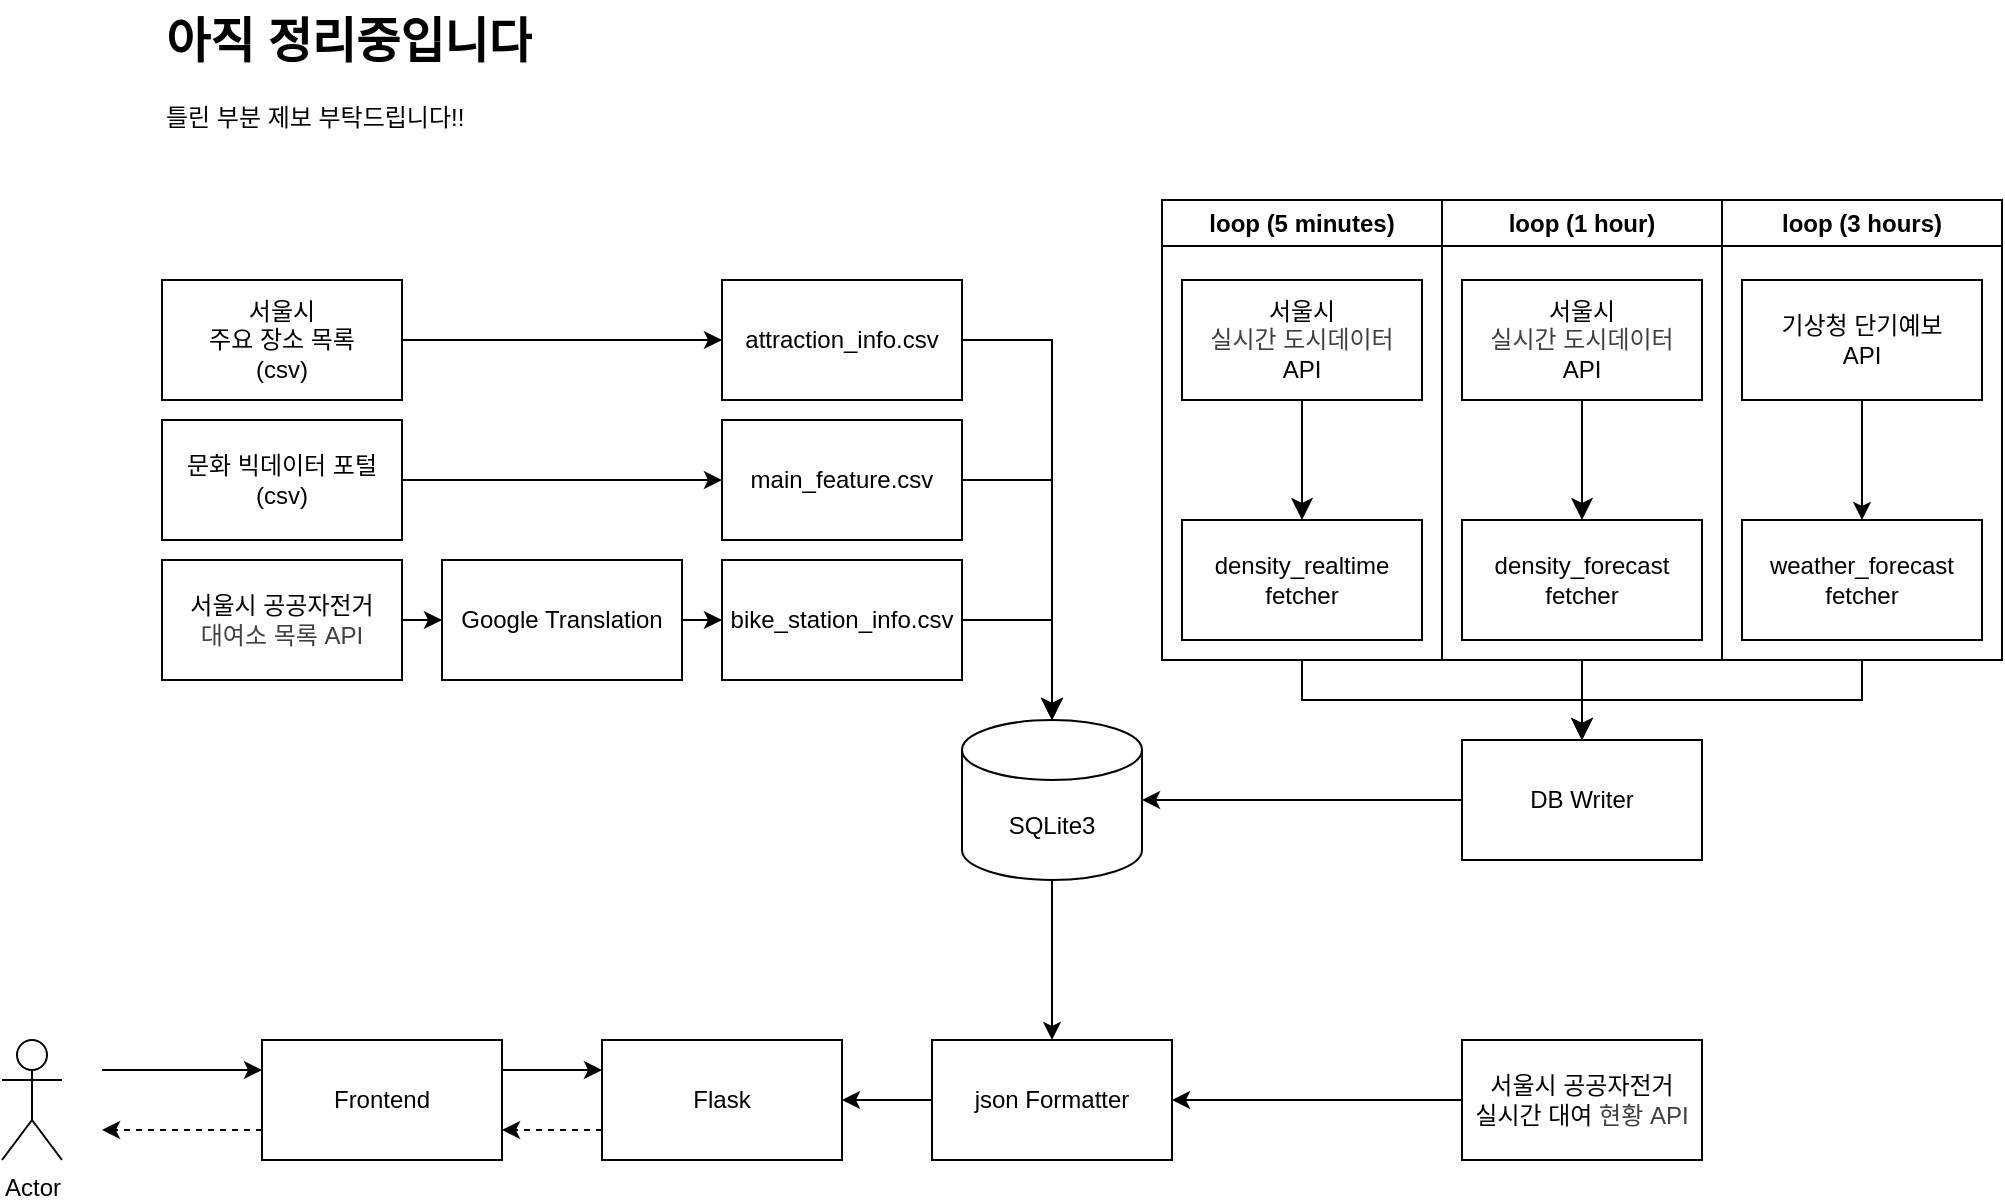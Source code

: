 <mxfile>
    <diagram id="GMFrYa-RoxPD5UZVdOHb" name="전체">
        <mxGraphModel dx="2088" dy="1745" grid="1" gridSize="10" guides="1" tooltips="1" connect="1" arrows="1" fold="1" page="1" pageScale="1" pageWidth="850" pageHeight="1100" math="0" shadow="0">
            <root>
                <mxCell id="0"/>
                <mxCell id="1" parent="0"/>
                <mxCell id="q70gm7w3pCxZrdmaDDds-61" value="SQLite3" style="shape=cylinder3;whiteSpace=wrap;html=1;boundedLbl=1;backgroundOutline=1;size=15;" parent="1" vertex="1">
                    <mxGeometry x="290" y="340" width="90" height="80" as="geometry"/>
                </mxCell>
                <mxCell id="q70gm7w3pCxZrdmaDDds-62" value="기상청 단기예보&lt;div&gt;API&lt;/div&gt;" style="rounded=0;whiteSpace=wrap;html=1;" parent="1" vertex="1">
                    <mxGeometry x="680" y="120" width="120" height="60" as="geometry"/>
                </mxCell>
                <mxCell id="q70gm7w3pCxZrdmaDDds-63" value="서울시&lt;div&gt;&lt;span style=&quot;color: rgb(63, 63, 63); background-color: transparent;&quot;&gt;실시간 도시데이터&lt;/span&gt;&lt;/div&gt;&lt;div&gt;&lt;div&gt;API&lt;/div&gt;&lt;/div&gt;" style="rounded=0;whiteSpace=wrap;html=1;" parent="1" vertex="1">
                    <mxGeometry x="540" y="120" width="120" height="60" as="geometry"/>
                </mxCell>
                <mxCell id="q70gm7w3pCxZrdmaDDds-64" value="Google Translation" style="rounded=0;whiteSpace=wrap;html=1;" parent="1" vertex="1">
                    <mxGeometry x="30" y="260" width="120" height="60" as="geometry"/>
                </mxCell>
                <mxCell id="q70gm7w3pCxZrdmaDDds-65" value="&lt;span style=&quot;color: rgb(0, 0, 0);&quot;&gt;서울시 공공자전거&lt;/span&gt;&lt;div style=&quot;color: rgb(63, 63, 63); scrollbar-color: rgb(226, 226, 226) rgb(251, 251, 251);&quot;&gt;대여소 목록 API&lt;/div&gt;" style="rounded=0;whiteSpace=wrap;html=1;" parent="1" vertex="1">
                    <mxGeometry x="-110" y="260" width="120" height="60" as="geometry"/>
                </mxCell>
                <mxCell id="q70gm7w3pCxZrdmaDDds-66" value="DB Writer" style="rounded=0;whiteSpace=wrap;html=1;" parent="1" vertex="1">
                    <mxGeometry x="540" y="350" width="120" height="60" as="geometry"/>
                </mxCell>
                <mxCell id="q70gm7w3pCxZrdmaDDds-67" value="" style="endArrow=classic;html=1;entryX=1;entryY=0.5;entryDx=0;entryDy=0;entryPerimeter=0;exitX=0;exitY=0.5;exitDx=0;exitDy=0;" parent="1" source="q70gm7w3pCxZrdmaDDds-66" target="q70gm7w3pCxZrdmaDDds-61" edge="1">
                    <mxGeometry width="50" height="50" relative="1" as="geometry">
                        <mxPoint x="490" y="490" as="sourcePoint"/>
                        <mxPoint x="340" y="480" as="targetPoint"/>
                    </mxGeometry>
                </mxCell>
                <mxCell id="q70gm7w3pCxZrdmaDDds-70" value="" style="edgeStyle=elbowEdgeStyle;elbow=vertical;endArrow=classic;html=1;curved=0;rounded=0;endSize=8;startSize=8;entryX=0.5;entryY=0;entryDx=0;entryDy=0;exitX=0.5;exitY=1;exitDx=0;exitDy=0;" parent="1" source="q70gm7w3pCxZrdmaDDds-63" target="q70gm7w3pCxZrdmaDDds-73" edge="1">
                    <mxGeometry width="50" height="50" relative="1" as="geometry">
                        <mxPoint x="220" y="400" as="sourcePoint"/>
                        <mxPoint x="240" y="500" as="targetPoint"/>
                    </mxGeometry>
                </mxCell>
                <mxCell id="q70gm7w3pCxZrdmaDDds-73" value="density_forecast&lt;div&gt;fetcher&lt;/div&gt;" style="rounded=0;whiteSpace=wrap;html=1;" parent="1" vertex="1">
                    <mxGeometry x="540" y="240" width="120" height="60" as="geometry"/>
                </mxCell>
                <mxCell id="q70gm7w3pCxZrdmaDDds-74" value="" style="endArrow=classic;html=1;exitX=1;exitY=0.5;exitDx=0;exitDy=0;entryX=0;entryY=0.5;entryDx=0;entryDy=0;" parent="1" source="q70gm7w3pCxZrdmaDDds-65" target="q70gm7w3pCxZrdmaDDds-64" edge="1">
                    <mxGeometry width="50" height="50" relative="1" as="geometry">
                        <mxPoint x="320" y="310" as="sourcePoint"/>
                        <mxPoint x="950" y="420" as="targetPoint"/>
                    </mxGeometry>
                </mxCell>
                <mxCell id="q70gm7w3pCxZrdmaDDds-75" value="서울시 공공자전거&lt;div&gt;&lt;font color=&quot;#000000&quot;&gt;실시간 대여&amp;nbsp;&lt;/font&gt;&lt;font style=&quot;color: rgb(63, 63, 63); background-color: transparent;&quot;&gt;현황&amp;nbsp;&lt;/font&gt;&lt;span style=&quot;color: rgb(63, 63, 63); background-color: transparent;&quot;&gt;API&lt;/span&gt;&lt;/div&gt;" style="rounded=0;whiteSpace=wrap;html=1;" parent="1" vertex="1">
                    <mxGeometry x="540" y="500" width="120" height="60" as="geometry"/>
                </mxCell>
                <mxCell id="q70gm7w3pCxZrdmaDDds-76" value="json Formatter" style="rounded=0;whiteSpace=wrap;html=1;" parent="1" vertex="1">
                    <mxGeometry x="275" y="500" width="120" height="60" as="geometry"/>
                </mxCell>
                <mxCell id="q70gm7w3pCxZrdmaDDds-77" value="" style="endArrow=classic;html=1;entryX=0.5;entryY=0;entryDx=0;entryDy=0;exitX=0.5;exitY=1;exitDx=0;exitDy=0;exitPerimeter=0;" parent="1" source="q70gm7w3pCxZrdmaDDds-61" target="q70gm7w3pCxZrdmaDDds-76" edge="1">
                    <mxGeometry width="50" height="50" relative="1" as="geometry">
                        <mxPoint x="450" y="570" as="sourcePoint"/>
                        <mxPoint x="500" y="520" as="targetPoint"/>
                    </mxGeometry>
                </mxCell>
                <mxCell id="q70gm7w3pCxZrdmaDDds-78" value="" style="endArrow=classic;html=1;entryX=1;entryY=0.5;entryDx=0;entryDy=0;exitX=0;exitY=0.5;exitDx=0;exitDy=0;" parent="1" source="q70gm7w3pCxZrdmaDDds-75" target="q70gm7w3pCxZrdmaDDds-76" edge="1">
                    <mxGeometry width="50" height="50" relative="1" as="geometry">
                        <mxPoint x="710" y="530" as="sourcePoint"/>
                        <mxPoint x="320" y="670" as="targetPoint"/>
                    </mxGeometry>
                </mxCell>
                <mxCell id="q70gm7w3pCxZrdmaDDds-80" value="Flask" style="rounded=0;whiteSpace=wrap;html=1;" parent="1" vertex="1">
                    <mxGeometry x="110" y="500" width="120" height="60" as="geometry"/>
                </mxCell>
                <mxCell id="q70gm7w3pCxZrdmaDDds-81" value="" style="endArrow=classic;html=1;exitX=0;exitY=0.5;exitDx=0;exitDy=0;entryX=1;entryY=0.5;entryDx=0;entryDy=0;" parent="1" source="q70gm7w3pCxZrdmaDDds-76" target="q70gm7w3pCxZrdmaDDds-80" edge="1">
                    <mxGeometry width="50" height="50" relative="1" as="geometry">
                        <mxPoint x="650" y="580" as="sourcePoint"/>
                        <mxPoint x="700" y="530" as="targetPoint"/>
                    </mxGeometry>
                </mxCell>
                <mxCell id="q70gm7w3pCxZrdmaDDds-86" value="Actor" style="shape=umlActor;verticalLabelPosition=bottom;verticalAlign=top;html=1;outlineConnect=0;" parent="1" vertex="1">
                    <mxGeometry x="-190" y="500" width="30" height="60" as="geometry"/>
                </mxCell>
                <mxCell id="q70gm7w3pCxZrdmaDDds-87" value="Frontend" style="rounded=0;whiteSpace=wrap;html=1;" parent="1" vertex="1">
                    <mxGeometry x="-60" y="500" width="120" height="60" as="geometry"/>
                </mxCell>
                <mxCell id="q70gm7w3pCxZrdmaDDds-88" value="" style="endArrow=classic;html=1;entryX=0;entryY=0.25;entryDx=0;entryDy=0;" parent="1" target="q70gm7w3pCxZrdmaDDds-87" edge="1">
                    <mxGeometry width="50" height="50" relative="1" as="geometry">
                        <mxPoint x="-140" y="515" as="sourcePoint"/>
                        <mxPoint x="-90" y="470" as="targetPoint"/>
                    </mxGeometry>
                </mxCell>
                <mxCell id="q70gm7w3pCxZrdmaDDds-89" value="" style="endArrow=classic;html=1;entryX=0;entryY=0.25;entryDx=0;entryDy=0;exitX=1;exitY=0.25;exitDx=0;exitDy=0;" parent="1" source="q70gm7w3pCxZrdmaDDds-87" target="q70gm7w3pCxZrdmaDDds-80" edge="1">
                    <mxGeometry width="50" height="50" relative="1" as="geometry">
                        <mxPoint x="60" y="520" as="sourcePoint"/>
                        <mxPoint x="140" y="520" as="targetPoint"/>
                    </mxGeometry>
                </mxCell>
                <mxCell id="q70gm7w3pCxZrdmaDDds-90" value="" style="endArrow=classic;dashed=1;html=1;entryX=1;entryY=0.75;entryDx=0;entryDy=0;exitX=0;exitY=0.75;exitDx=0;exitDy=0;" parent="1" source="q70gm7w3pCxZrdmaDDds-80" target="q70gm7w3pCxZrdmaDDds-87" edge="1">
                    <mxGeometry width="50" height="50" relative="1" as="geometry">
                        <mxPoint x="70" y="525" as="sourcePoint"/>
                        <mxPoint x="120" y="525" as="targetPoint"/>
                    </mxGeometry>
                </mxCell>
                <mxCell id="q70gm7w3pCxZrdmaDDds-92" value="" style="endArrow=classic;dashed=1;html=1;exitX=0;exitY=0.75;exitDx=0;exitDy=0;" parent="1" source="q70gm7w3pCxZrdmaDDds-87" edge="1">
                    <mxGeometry width="50" height="50" relative="1" as="geometry">
                        <mxPoint x="-80" y="550" as="sourcePoint"/>
                        <mxPoint x="-140" y="545" as="targetPoint"/>
                    </mxGeometry>
                </mxCell>
                <mxCell id="q70gm7w3pCxZrdmaDDds-93" value="bike_station_info.csv" style="rounded=0;whiteSpace=wrap;html=1;" parent="1" vertex="1">
                    <mxGeometry x="170" y="260" width="120" height="60" as="geometry"/>
                </mxCell>
                <mxCell id="q70gm7w3pCxZrdmaDDds-94" value="" style="endArrow=classic;html=1;entryX=0;entryY=0.5;entryDx=0;entryDy=0;exitX=1;exitY=0.5;exitDx=0;exitDy=0;" parent="1" source="q70gm7w3pCxZrdmaDDds-64" target="q70gm7w3pCxZrdmaDDds-93" edge="1">
                    <mxGeometry width="50" height="50" relative="1" as="geometry">
                        <mxPoint x="400" y="370" as="sourcePoint"/>
                        <mxPoint x="450" y="320" as="targetPoint"/>
                    </mxGeometry>
                </mxCell>
                <mxCell id="q70gm7w3pCxZrdmaDDds-95" value="attraction_info.csv" style="rounded=0;whiteSpace=wrap;html=1;" parent="1" vertex="1">
                    <mxGeometry x="170" y="120" width="120" height="60" as="geometry"/>
                </mxCell>
                <mxCell id="q70gm7w3pCxZrdmaDDds-96" value="main_feature.csv" style="rounded=0;whiteSpace=wrap;html=1;" parent="1" vertex="1">
                    <mxGeometry x="170" y="190" width="120" height="60" as="geometry"/>
                </mxCell>
                <mxCell id="q70gm7w3pCxZrdmaDDds-97" value="문화 빅데이터 포털&lt;div&gt;(csv)&lt;/div&gt;" style="rounded=0;whiteSpace=wrap;html=1;" parent="1" vertex="1">
                    <mxGeometry x="-110" y="190" width="120" height="60" as="geometry"/>
                </mxCell>
                <mxCell id="q70gm7w3pCxZrdmaDDds-99" value="" style="endArrow=classic;html=1;exitX=1;exitY=0.5;exitDx=0;exitDy=0;entryX=0;entryY=0.5;entryDx=0;entryDy=0;" parent="1" source="q70gm7w3pCxZrdmaDDds-97" target="q70gm7w3pCxZrdmaDDds-96" edge="1">
                    <mxGeometry width="50" height="50" relative="1" as="geometry">
                        <mxPoint x="50" y="150" as="sourcePoint"/>
                        <mxPoint x="100" y="100" as="targetPoint"/>
                    </mxGeometry>
                </mxCell>
                <mxCell id="q70gm7w3pCxZrdmaDDds-102" style="edgeStyle=none;html=1;exitX=1;exitY=0.5;exitDx=0;exitDy=0;entryX=0;entryY=0.5;entryDx=0;entryDy=0;" parent="1" source="q70gm7w3pCxZrdmaDDds-101" target="q70gm7w3pCxZrdmaDDds-95" edge="1">
                    <mxGeometry relative="1" as="geometry"/>
                </mxCell>
                <mxCell id="q70gm7w3pCxZrdmaDDds-101" value="서울시&lt;div&gt;주요 장소 목록&lt;/div&gt;&lt;div&gt;(csv)&lt;/div&gt;" style="rounded=0;whiteSpace=wrap;html=1;" parent="1" vertex="1">
                    <mxGeometry x="-110" y="120" width="120" height="60" as="geometry"/>
                </mxCell>
                <mxCell id="q70gm7w3pCxZrdmaDDds-103" value="" style="edgeStyle=segmentEdgeStyle;endArrow=classic;html=1;curved=0;rounded=0;endSize=8;startSize=8;exitX=1;exitY=0.5;exitDx=0;exitDy=0;entryX=0.5;entryY=0;entryDx=0;entryDy=0;entryPerimeter=0;" parent="1" source="q70gm7w3pCxZrdmaDDds-95" target="q70gm7w3pCxZrdmaDDds-61" edge="1">
                    <mxGeometry width="50" height="50" relative="1" as="geometry">
                        <mxPoint x="275" y="200" as="sourcePoint"/>
                        <mxPoint x="325" y="150" as="targetPoint"/>
                    </mxGeometry>
                </mxCell>
                <mxCell id="q70gm7w3pCxZrdmaDDds-105" value="" style="edgeStyle=segmentEdgeStyle;endArrow=classic;html=1;curved=0;rounded=0;endSize=8;startSize=8;exitX=1;exitY=0.5;exitDx=0;exitDy=0;entryX=0.5;entryY=0;entryDx=0;entryDy=0;entryPerimeter=0;" parent="1" source="q70gm7w3pCxZrdmaDDds-96" target="q70gm7w3pCxZrdmaDDds-61" edge="1">
                    <mxGeometry width="50" height="50" relative="1" as="geometry">
                        <mxPoint x="250" y="160" as="sourcePoint"/>
                        <mxPoint x="345" y="350" as="targetPoint"/>
                    </mxGeometry>
                </mxCell>
                <mxCell id="q70gm7w3pCxZrdmaDDds-106" value="" style="edgeStyle=segmentEdgeStyle;endArrow=classic;html=1;curved=0;rounded=0;endSize=8;startSize=8;exitX=1;exitY=0.5;exitDx=0;exitDy=0;entryX=0.5;entryY=0;entryDx=0;entryDy=0;entryPerimeter=0;" parent="1" source="q70gm7w3pCxZrdmaDDds-93" target="q70gm7w3pCxZrdmaDDds-61" edge="1">
                    <mxGeometry width="50" height="50" relative="1" as="geometry">
                        <mxPoint x="250" y="230" as="sourcePoint"/>
                        <mxPoint x="340" y="340" as="targetPoint"/>
                    </mxGeometry>
                </mxCell>
                <mxCell id="q70gm7w3pCxZrdmaDDds-110" value="weather_forecast&lt;div&gt;fetcher&lt;/div&gt;" style="rounded=0;whiteSpace=wrap;html=1;" parent="1" vertex="1">
                    <mxGeometry x="680" y="240" width="120" height="60" as="geometry"/>
                </mxCell>
                <mxCell id="q70gm7w3pCxZrdmaDDds-111" value="" style="endArrow=classic;html=1;exitX=0.5;exitY=1;exitDx=0;exitDy=0;entryX=0.5;entryY=0;entryDx=0;entryDy=0;" parent="1" source="q70gm7w3pCxZrdmaDDds-62" target="q70gm7w3pCxZrdmaDDds-110" edge="1">
                    <mxGeometry width="50" height="50" relative="1" as="geometry">
                        <mxPoint x="770" y="210" as="sourcePoint"/>
                        <mxPoint x="820" y="160" as="targetPoint"/>
                    </mxGeometry>
                </mxCell>
                <mxCell id="q70gm7w3pCxZrdmaDDds-112" value="density_realtime&lt;div&gt;fetcher&lt;/div&gt;" style="rounded=0;whiteSpace=wrap;html=1;" parent="1" vertex="1">
                    <mxGeometry x="400" y="240" width="120" height="60" as="geometry"/>
                </mxCell>
                <mxCell id="q70gm7w3pCxZrdmaDDds-113" value="서울시&lt;div&gt;&lt;span style=&quot;color: rgb(63, 63, 63); background-color: transparent;&quot;&gt;실시간 도시데이터&lt;/span&gt;&lt;/div&gt;&lt;div&gt;&lt;div&gt;API&lt;/div&gt;&lt;/div&gt;" style="rounded=0;whiteSpace=wrap;html=1;" parent="1" vertex="1">
                    <mxGeometry x="400" y="120" width="120" height="60" as="geometry"/>
                </mxCell>
                <mxCell id="q70gm7w3pCxZrdmaDDds-114" value="" style="edgeStyle=elbowEdgeStyle;elbow=vertical;endArrow=classic;html=1;curved=0;rounded=0;endSize=8;startSize=8;entryX=0.5;entryY=0;entryDx=0;entryDy=0;exitX=0.5;exitY=1;exitDx=0;exitDy=0;" parent="1" source="q70gm7w3pCxZrdmaDDds-113" target="q70gm7w3pCxZrdmaDDds-112" edge="1">
                    <mxGeometry width="50" height="50" relative="1" as="geometry">
                        <mxPoint x="80" y="400" as="sourcePoint"/>
                        <mxPoint x="460" y="240" as="targetPoint"/>
                    </mxGeometry>
                </mxCell>
                <mxCell id="q70gm7w3pCxZrdmaDDds-115" value="loop (5 minutes)" style="swimlane;whiteSpace=wrap;html=1;" parent="1" vertex="1">
                    <mxGeometry x="390" y="80" width="140" height="230" as="geometry"/>
                </mxCell>
                <mxCell id="q70gm7w3pCxZrdmaDDds-116" value="&lt;span style=&quot;color: rgb(0, 0, 0);&quot;&gt;loop (1 hour)&lt;/span&gt;" style="swimlane;whiteSpace=wrap;html=1;" parent="1" vertex="1">
                    <mxGeometry x="530" y="80" width="140" height="230" as="geometry"/>
                </mxCell>
                <mxCell id="q70gm7w3pCxZrdmaDDds-117" value="&lt;span style=&quot;color: rgb(0, 0, 0);&quot;&gt;loop (3 hours)&lt;/span&gt;" style="swimlane;whiteSpace=wrap;html=1;" parent="1" vertex="1">
                    <mxGeometry x="670" y="80" width="140" height="230" as="geometry"/>
                </mxCell>
                <mxCell id="q70gm7w3pCxZrdmaDDds-118" value="" style="edgeStyle=elbowEdgeStyle;elbow=vertical;endArrow=classic;html=1;curved=0;rounded=0;endSize=8;startSize=8;exitX=0.5;exitY=1;exitDx=0;exitDy=0;entryX=0.5;entryY=0;entryDx=0;entryDy=0;" parent="1" source="q70gm7w3pCxZrdmaDDds-115" target="q70gm7w3pCxZrdmaDDds-66" edge="1">
                    <mxGeometry width="50" height="50" relative="1" as="geometry">
                        <mxPoint x="440" y="370" as="sourcePoint"/>
                        <mxPoint x="490" y="320" as="targetPoint"/>
                    </mxGeometry>
                </mxCell>
                <mxCell id="q70gm7w3pCxZrdmaDDds-119" value="" style="edgeStyle=elbowEdgeStyle;elbow=vertical;endArrow=classic;html=1;curved=0;rounded=0;endSize=8;startSize=8;exitX=0.5;exitY=1;exitDx=0;exitDy=0;entryX=0.5;entryY=0;entryDx=0;entryDy=0;" parent="1" source="q70gm7w3pCxZrdmaDDds-117" target="q70gm7w3pCxZrdmaDDds-66" edge="1">
                    <mxGeometry width="50" height="50" relative="1" as="geometry">
                        <mxPoint x="470" y="320" as="sourcePoint"/>
                        <mxPoint x="610" y="360" as="targetPoint"/>
                    </mxGeometry>
                </mxCell>
                <mxCell id="q70gm7w3pCxZrdmaDDds-120" value="" style="endArrow=classic;html=1;entryX=0.5;entryY=0;entryDx=0;entryDy=0;exitX=0.5;exitY=1;exitDx=0;exitDy=0;" parent="1" source="q70gm7w3pCxZrdmaDDds-116" target="q70gm7w3pCxZrdmaDDds-66" edge="1">
                    <mxGeometry width="50" height="50" relative="1" as="geometry">
                        <mxPoint x="300" y="370" as="sourcePoint"/>
                        <mxPoint x="350" y="320" as="targetPoint"/>
                    </mxGeometry>
                </mxCell>
                <mxCell id="q70gm7w3pCxZrdmaDDds-128" value="&lt;h1 style=&quot;margin-top: 0px;&quot;&gt;아직 정리중입니다&lt;/h1&gt;&lt;p&gt;틀린 부분 제보 부탁드립니다!!&lt;/p&gt;" style="text;html=1;whiteSpace=wrap;overflow=hidden;rounded=0;" parent="1" vertex="1">
                    <mxGeometry x="-110" y="-20" width="410" height="90" as="geometry"/>
                </mxCell>
            </root>
        </mxGraphModel>
    </diagram>
    <diagram id="B81YD2aPMQMOC9tN-bwc" name="ERD">
        <mxGraphModel dx="1352" dy="802" grid="0" gridSize="10" guides="1" tooltips="1" connect="1" arrows="1" fold="1" page="0" pageScale="1" pageWidth="827" pageHeight="1169" background="#FEFAF6" math="0" shadow="0">
            <root>
                <mxCell id="0"/>
                <mxCell id="1" parent="0"/>
                <mxCell id="Mv2XLXqk8-CABhNJJQFS-1" value="&lt;font style=&quot;font-size: 24px;&quot;&gt;attraction&lt;/font&gt;" style="shape=table;startSize=40;container=1;collapsible=1;childLayout=tableLayout;fixedRows=1;rowLines=0;fontStyle=1;align=center;resizeLast=1;html=1;fillColor=#FEFAF6;gradientColor=none;" parent="1" vertex="1">
                    <mxGeometry x="560" y="320" width="420" height="280" as="geometry"/>
                </mxCell>
                <mxCell id="Mv2XLXqk8-CABhNJJQFS-2" value="" style="shape=tableRow;horizontal=0;startSize=0;swimlaneHead=0;swimlaneBody=0;fillColor=none;collapsible=0;dropTarget=0;points=[[0,0.5],[1,0.5]];portConstraint=eastwest;top=0;left=0;right=0;bottom=1;" parent="Mv2XLXqk8-CABhNJJQFS-1" vertex="1">
                    <mxGeometry y="40" width="420" height="40" as="geometry"/>
                </mxCell>
                <mxCell id="Mv2XLXqk8-CABhNJJQFS-3" value="&lt;font style=&quot;font-size: 15px;&quot;&gt;PK&lt;/font&gt;" style="shape=partialRectangle;connectable=0;fillColor=none;top=0;left=0;bottom=0;right=0;fontStyle=1;overflow=hidden;whiteSpace=wrap;html=1;" parent="Mv2XLXqk8-CABhNJJQFS-2" vertex="1">
                    <mxGeometry width="60" height="40" as="geometry">
                        <mxRectangle width="60" height="40" as="alternateBounds"/>
                    </mxGeometry>
                </mxCell>
                <mxCell id="Mv2XLXqk8-CABhNJJQFS-4" value="&lt;font style=&quot;font-size: 20px;&quot;&gt;id&lt;/font&gt;" style="shape=partialRectangle;connectable=0;fillColor=none;top=0;left=0;bottom=0;right=0;align=left;spacingLeft=6;fontStyle=5;overflow=hidden;whiteSpace=wrap;html=1;" parent="Mv2XLXqk8-CABhNJJQFS-2" vertex="1">
                    <mxGeometry x="60" width="360" height="40" as="geometry">
                        <mxRectangle width="360" height="40" as="alternateBounds"/>
                    </mxGeometry>
                </mxCell>
                <mxCell id="Mv2XLXqk8-CABhNJJQFS-5" value="" style="shape=tableRow;horizontal=0;startSize=0;swimlaneHead=0;swimlaneBody=0;fillColor=none;collapsible=0;dropTarget=0;points=[[0,0.5],[1,0.5]];portConstraint=eastwest;top=0;left=0;right=0;bottom=0;" parent="Mv2XLXqk8-CABhNJJQFS-1" vertex="1">
                    <mxGeometry y="80" width="420" height="200" as="geometry"/>
                </mxCell>
                <mxCell id="Mv2XLXqk8-CABhNJJQFS-6" value="" style="shape=partialRectangle;connectable=0;fillColor=none;top=0;left=0;bottom=0;right=0;editable=1;overflow=hidden;whiteSpace=wrap;html=1;" parent="Mv2XLXqk8-CABhNJJQFS-5" vertex="1">
                    <mxGeometry width="60" height="200" as="geometry">
                        <mxRectangle width="60" height="200" as="alternateBounds"/>
                    </mxGeometry>
                </mxCell>
                <mxCell id="Mv2XLXqk8-CABhNJJQFS-7" value="" style="shape=partialRectangle;connectable=0;fillColor=none;top=0;left=0;bottom=0;right=0;align=left;spacingLeft=6;overflow=hidden;whiteSpace=wrap;html=1;" parent="Mv2XLXqk8-CABhNJJQFS-5" vertex="1">
                    <mxGeometry x="60" width="360" height="200" as="geometry">
                        <mxRectangle width="360" height="200" as="alternateBounds"/>
                    </mxGeometry>
                </mxCell>
                <mxCell id="Mv2XLXqk8-CABhNJJQFS-139" value="&lt;font style=&quot;font-size: 24px;&quot;&gt;detail_raw&lt;/font&gt;" style="shape=table;startSize=40;container=1;collapsible=1;childLayout=tableLayout;fixedRows=1;rowLines=0;fontStyle=1;align=center;resizeLast=1;html=1;whiteSpace=wrap;fillColor=#FEFAF6;" parent="1" vertex="1">
                    <mxGeometry x="180" y="540" width="300" height="200" as="geometry"/>
                </mxCell>
                <mxCell id="Mv2XLXqk8-CABhNJJQFS-140" value="" style="shape=tableRow;horizontal=0;startSize=0;swimlaneHead=0;swimlaneBody=0;fillColor=none;collapsible=0;dropTarget=0;points=[[0,0.5],[1,0.5]];portConstraint=eastwest;top=0;left=0;right=0;bottom=1;html=1;" parent="Mv2XLXqk8-CABhNJJQFS-139" vertex="1">
                    <mxGeometry y="40" width="300" height="40" as="geometry"/>
                </mxCell>
                <mxCell id="Mv2XLXqk8-CABhNJJQFS-141" value="&lt;span style=&quot;color: rgb(0, 0, 0);&quot;&gt;&lt;font style=&quot;font-size: 15px;&quot;&gt;PK,FK1&lt;/font&gt;&lt;/span&gt;" style="shape=partialRectangle;connectable=0;fillColor=none;top=0;left=0;bottom=0;right=0;fontStyle=1;overflow=hidden;html=1;whiteSpace=wrap;" parent="Mv2XLXqk8-CABhNJJQFS-140" vertex="1">
                    <mxGeometry width="60" height="40" as="geometry">
                        <mxRectangle width="60" height="40" as="alternateBounds"/>
                    </mxGeometry>
                </mxCell>
                <mxCell id="Mv2XLXqk8-CABhNJJQFS-142" value="&lt;font style=&quot;font-size: 20px;&quot;&gt;id&lt;/font&gt;" style="shape=partialRectangle;connectable=0;fillColor=none;top=0;left=0;bottom=0;right=0;align=left;spacingLeft=6;fontStyle=5;overflow=hidden;html=1;whiteSpace=wrap;" parent="Mv2XLXqk8-CABhNJJQFS-140" vertex="1">
                    <mxGeometry x="60" width="240" height="40" as="geometry">
                        <mxRectangle width="240" height="40" as="alternateBounds"/>
                    </mxGeometry>
                </mxCell>
                <mxCell id="Mv2XLXqk8-CABhNJJQFS-143" value="" style="shape=tableRow;horizontal=0;startSize=0;swimlaneHead=0;swimlaneBody=0;fillColor=none;collapsible=0;dropTarget=0;points=[[0,0.5],[1,0.5]];portConstraint=eastwest;top=0;left=0;right=0;bottom=0;html=1;" parent="Mv2XLXqk8-CABhNJJQFS-139" vertex="1">
                    <mxGeometry y="80" width="300" height="30" as="geometry"/>
                </mxCell>
                <mxCell id="Mv2XLXqk8-CABhNJJQFS-144" value="" style="shape=partialRectangle;connectable=0;fillColor=none;top=0;left=0;bottom=0;right=0;editable=1;overflow=hidden;html=1;whiteSpace=wrap;" parent="Mv2XLXqk8-CABhNJJQFS-143" vertex="1">
                    <mxGeometry width="60" height="30" as="geometry">
                        <mxRectangle width="60" height="30" as="alternateBounds"/>
                    </mxGeometry>
                </mxCell>
                <mxCell id="Mv2XLXqk8-CABhNJJQFS-145" value="" style="shape=partialRectangle;connectable=0;fillColor=none;top=0;left=0;bottom=0;right=0;align=left;spacingLeft=6;overflow=hidden;html=1;whiteSpace=wrap;" parent="Mv2XLXqk8-CABhNJJQFS-143" vertex="1">
                    <mxGeometry x="60" width="240" height="30" as="geometry">
                        <mxRectangle width="240" height="30" as="alternateBounds"/>
                    </mxGeometry>
                </mxCell>
                <mxCell id="Mv2XLXqk8-CABhNJJQFS-146" value="" style="shape=tableRow;horizontal=0;startSize=0;swimlaneHead=0;swimlaneBody=0;fillColor=none;collapsible=0;dropTarget=0;points=[[0,0.5],[1,0.5]];portConstraint=eastwest;top=0;left=0;right=0;bottom=0;html=1;" parent="Mv2XLXqk8-CABhNJJQFS-139" vertex="1">
                    <mxGeometry y="110" width="300" height="90" as="geometry"/>
                </mxCell>
                <mxCell id="Mv2XLXqk8-CABhNJJQFS-147" value="" style="shape=partialRectangle;connectable=0;fillColor=none;top=0;left=0;bottom=0;right=0;editable=1;overflow=hidden;html=1;whiteSpace=wrap;" parent="Mv2XLXqk8-CABhNJJQFS-146" vertex="1">
                    <mxGeometry width="60" height="90" as="geometry">
                        <mxRectangle width="60" height="90" as="alternateBounds"/>
                    </mxGeometry>
                </mxCell>
                <mxCell id="Mv2XLXqk8-CABhNJJQFS-148" value="" style="shape=partialRectangle;connectable=0;fillColor=none;top=0;left=0;bottom=0;right=0;align=left;spacingLeft=6;overflow=hidden;html=1;whiteSpace=wrap;" parent="Mv2XLXqk8-CABhNJJQFS-146" vertex="1">
                    <mxGeometry x="60" width="240" height="90" as="geometry">
                        <mxRectangle width="240" height="90" as="alternateBounds"/>
                    </mxGeometry>
                </mxCell>
                <mxCell id="Mv2XLXqk8-CABhNJJQFS-149" value="" style="fontSize=12;html=1;endArrow=ERmandOne;startArrow=ERmandOne;entryX=0;entryY=0.5;entryDx=0;entryDy=0;edgeStyle=elbowEdgeStyle;exitX=0;exitY=0.5;exitDx=0;exitDy=0;" parent="1" source="Mv2XLXqk8-CABhNJJQFS-151" target="Mv2XLXqk8-CABhNJJQFS-140" edge="1">
                    <mxGeometry width="100" height="100" relative="1" as="geometry">
                        <mxPoint x="180" y="450" as="sourcePoint"/>
                        <mxPoint x="194" y="550" as="targetPoint"/>
                        <Array as="points">
                            <mxPoint x="140" y="450"/>
                        </Array>
                    </mxGeometry>
                </mxCell>
                <mxCell id="Mv2XLXqk8-CABhNJJQFS-150" value="&lt;font style=&quot;font-size: 24px;&quot;&gt;detail_cache&lt;/font&gt;" style="shape=table;startSize=40;container=1;collapsible=1;childLayout=tableLayout;fixedRows=1;rowLines=0;fontStyle=1;align=center;resizeLast=1;html=1;whiteSpace=wrap;fillColor=#FEFAF6;" parent="1" vertex="1">
                    <mxGeometry x="180" y="260" width="300" height="200" as="geometry"/>
                </mxCell>
                <mxCell id="Mv2XLXqk8-CABhNJJQFS-151" value="" style="shape=tableRow;horizontal=0;startSize=0;swimlaneHead=0;swimlaneBody=0;fillColor=none;collapsible=0;dropTarget=0;points=[[0,0.5],[1,0.5]];portConstraint=eastwest;top=0;left=0;right=0;bottom=1;html=1;" parent="Mv2XLXqk8-CABhNJJQFS-150" vertex="1">
                    <mxGeometry y="40" width="300" height="40" as="geometry"/>
                </mxCell>
                <mxCell id="Mv2XLXqk8-CABhNJJQFS-152" value="&lt;span style=&quot;color: rgb(0, 0, 0);&quot;&gt;&lt;font style=&quot;font-size: 15px;&quot;&gt;PK,FK1&lt;/font&gt;&lt;/span&gt;" style="shape=partialRectangle;connectable=0;fillColor=none;top=0;left=0;bottom=0;right=0;fontStyle=1;overflow=hidden;html=1;whiteSpace=wrap;" parent="Mv2XLXqk8-CABhNJJQFS-151" vertex="1">
                    <mxGeometry width="60" height="40" as="geometry">
                        <mxRectangle width="60" height="40" as="alternateBounds"/>
                    </mxGeometry>
                </mxCell>
                <mxCell id="Mv2XLXqk8-CABhNJJQFS-153" value="&lt;font style=&quot;font-size: 20px;&quot;&gt;id&lt;/font&gt;" style="shape=partialRectangle;connectable=0;fillColor=none;top=0;left=0;bottom=0;right=0;align=left;spacingLeft=6;fontStyle=5;overflow=hidden;html=1;whiteSpace=wrap;" parent="Mv2XLXqk8-CABhNJJQFS-151" vertex="1">
                    <mxGeometry x="60" width="240" height="40" as="geometry">
                        <mxRectangle width="240" height="40" as="alternateBounds"/>
                    </mxGeometry>
                </mxCell>
                <mxCell id="Mv2XLXqk8-CABhNJJQFS-154" value="" style="shape=tableRow;horizontal=0;startSize=0;swimlaneHead=0;swimlaneBody=0;fillColor=none;collapsible=0;dropTarget=0;points=[[0,0.5],[1,0.5]];portConstraint=eastwest;top=0;left=0;right=0;bottom=0;html=1;" parent="Mv2XLXqk8-CABhNJJQFS-150" vertex="1">
                    <mxGeometry y="80" width="300" height="30" as="geometry"/>
                </mxCell>
                <mxCell id="Mv2XLXqk8-CABhNJJQFS-155" value="" style="shape=partialRectangle;connectable=0;fillColor=none;top=0;left=0;bottom=0;right=0;editable=1;overflow=hidden;html=1;whiteSpace=wrap;" parent="Mv2XLXqk8-CABhNJJQFS-154" vertex="1">
                    <mxGeometry width="60" height="30" as="geometry">
                        <mxRectangle width="60" height="30" as="alternateBounds"/>
                    </mxGeometry>
                </mxCell>
                <mxCell id="Mv2XLXqk8-CABhNJJQFS-156" value="" style="shape=partialRectangle;connectable=0;fillColor=none;top=0;left=0;bottom=0;right=0;align=left;spacingLeft=6;overflow=hidden;html=1;whiteSpace=wrap;" parent="Mv2XLXqk8-CABhNJJQFS-154" vertex="1">
                    <mxGeometry x="60" width="240" height="30" as="geometry">
                        <mxRectangle width="240" height="30" as="alternateBounds"/>
                    </mxGeometry>
                </mxCell>
                <mxCell id="Mv2XLXqk8-CABhNJJQFS-157" value="" style="shape=tableRow;horizontal=0;startSize=0;swimlaneHead=0;swimlaneBody=0;fillColor=none;collapsible=0;dropTarget=0;points=[[0,0.5],[1,0.5]];portConstraint=eastwest;top=0;left=0;right=0;bottom=0;html=1;" parent="Mv2XLXqk8-CABhNJJQFS-150" vertex="1">
                    <mxGeometry y="110" width="300" height="90" as="geometry"/>
                </mxCell>
                <mxCell id="Mv2XLXqk8-CABhNJJQFS-158" value="" style="shape=partialRectangle;connectable=0;fillColor=none;top=0;left=0;bottom=0;right=0;editable=1;overflow=hidden;html=1;whiteSpace=wrap;" parent="Mv2XLXqk8-CABhNJJQFS-157" vertex="1">
                    <mxGeometry width="60" height="90" as="geometry">
                        <mxRectangle width="60" height="90" as="alternateBounds"/>
                    </mxGeometry>
                </mxCell>
                <mxCell id="Mv2XLXqk8-CABhNJJQFS-159" value="" style="shape=partialRectangle;connectable=0;fillColor=none;top=0;left=0;bottom=0;right=0;align=left;spacingLeft=6;overflow=hidden;html=1;whiteSpace=wrap;" parent="Mv2XLXqk8-CABhNJJQFS-157" vertex="1">
                    <mxGeometry x="60" width="240" height="90" as="geometry">
                        <mxRectangle width="240" height="90" as="alternateBounds"/>
                    </mxGeometry>
                </mxCell>
                <mxCell id="Mv2XLXqk8-CABhNJJQFS-180" value="" style="edgeStyle=elbowEdgeStyle;fontSize=12;html=1;endArrow=ERmandOne;startArrow=ERmandOne;entryX=0;entryY=0.5;entryDx=0;entryDy=0;" parent="1" source="Mv2XLXqk8-CABhNJJQFS-140" target="Mv2XLXqk8-CABhNJJQFS-2" edge="1">
                    <mxGeometry width="100" height="100" relative="1" as="geometry">
                        <mxPoint x="560" y="500" as="sourcePoint"/>
                        <mxPoint x="660" y="400" as="targetPoint"/>
                    </mxGeometry>
                </mxCell>
                <mxCell id="Mv2XLXqk8-CABhNJJQFS-217" value="&lt;font style=&quot;font-size: 24px;&quot;&gt;bike_station_info&lt;/font&gt;" style="shape=table;startSize=40;container=1;collapsible=1;childLayout=tableLayout;fixedRows=1;rowLines=0;fontStyle=1;align=center;resizeLast=1;html=1;whiteSpace=wrap;fillColor=#FEFAF6;" parent="1" vertex="1">
                    <mxGeometry x="600" y="80" width="300" height="200" as="geometry"/>
                </mxCell>
                <mxCell id="Mv2XLXqk8-CABhNJJQFS-218" value="" style="shape=tableRow;horizontal=0;startSize=0;swimlaneHead=0;swimlaneBody=0;fillColor=none;collapsible=0;dropTarget=0;points=[[0,0.5],[1,0.5]];portConstraint=eastwest;top=0;left=0;right=0;bottom=0;html=1;" parent="Mv2XLXqk8-CABhNJJQFS-217" vertex="1">
                    <mxGeometry y="40" width="300" height="40" as="geometry"/>
                </mxCell>
                <mxCell id="Mv2XLXqk8-CABhNJJQFS-219" value="PK,FK1" style="shape=partialRectangle;connectable=0;fillColor=none;top=0;left=0;bottom=0;right=0;fontStyle=1;overflow=hidden;html=1;whiteSpace=wrap;fontSize=15;" parent="Mv2XLXqk8-CABhNJJQFS-218" vertex="1">
                    <mxGeometry width="60" height="40" as="geometry">
                        <mxRectangle width="60" height="40" as="alternateBounds"/>
                    </mxGeometry>
                </mxCell>
                <mxCell id="Mv2XLXqk8-CABhNJJQFS-220" value="id" style="shape=partialRectangle;connectable=0;fillColor=none;top=0;left=0;bottom=0;right=0;align=left;spacingLeft=6;fontStyle=5;overflow=hidden;html=1;whiteSpace=wrap;fontSize=20;" parent="Mv2XLXqk8-CABhNJJQFS-218" vertex="1">
                    <mxGeometry x="60" width="240" height="40" as="geometry">
                        <mxRectangle width="240" height="40" as="alternateBounds"/>
                    </mxGeometry>
                </mxCell>
                <mxCell id="Mv2XLXqk8-CABhNJJQFS-221" value="" style="shape=tableRow;horizontal=0;startSize=0;swimlaneHead=0;swimlaneBody=0;fillColor=none;collapsible=0;dropTarget=0;points=[[0,0.5],[1,0.5]];portConstraint=eastwest;top=0;left=0;right=0;bottom=1;html=1;" parent="Mv2XLXqk8-CABhNJJQFS-217" vertex="1">
                    <mxGeometry y="80" width="300" height="40" as="geometry"/>
                </mxCell>
                <mxCell id="Mv2XLXqk8-CABhNJJQFS-222" value="PK" style="shape=partialRectangle;connectable=0;fillColor=none;top=0;left=0;bottom=0;right=0;fontStyle=1;overflow=hidden;html=1;whiteSpace=wrap;fontSize=15;" parent="Mv2XLXqk8-CABhNJJQFS-221" vertex="1">
                    <mxGeometry width="60" height="40" as="geometry">
                        <mxRectangle width="60" height="40" as="alternateBounds"/>
                    </mxGeometry>
                </mxCell>
                <mxCell id="Mv2XLXqk8-CABhNJJQFS-223" value="station_id" style="shape=partialRectangle;connectable=0;fillColor=none;top=0;left=0;bottom=0;right=0;align=left;spacingLeft=6;fontStyle=5;overflow=hidden;html=1;whiteSpace=wrap;fontSize=20;" parent="Mv2XLXqk8-CABhNJJQFS-221" vertex="1">
                    <mxGeometry x="60" width="240" height="40" as="geometry">
                        <mxRectangle width="240" height="40" as="alternateBounds"/>
                    </mxGeometry>
                </mxCell>
                <mxCell id="Mv2XLXqk8-CABhNJJQFS-224" value="" style="shape=tableRow;horizontal=0;startSize=0;swimlaneHead=0;swimlaneBody=0;fillColor=none;collapsible=0;dropTarget=0;points=[[0,0.5],[1,0.5]];portConstraint=eastwest;top=0;left=0;right=0;bottom=0;html=1;" parent="Mv2XLXqk8-CABhNJJQFS-217" vertex="1">
                    <mxGeometry y="120" width="300" height="30" as="geometry"/>
                </mxCell>
                <mxCell id="Mv2XLXqk8-CABhNJJQFS-225" value="" style="shape=partialRectangle;connectable=0;fillColor=none;top=0;left=0;bottom=0;right=0;editable=1;overflow=hidden;html=1;whiteSpace=wrap;" parent="Mv2XLXqk8-CABhNJJQFS-224" vertex="1">
                    <mxGeometry width="60" height="30" as="geometry">
                        <mxRectangle width="60" height="30" as="alternateBounds"/>
                    </mxGeometry>
                </mxCell>
                <mxCell id="Mv2XLXqk8-CABhNJJQFS-226" value="" style="shape=partialRectangle;connectable=0;fillColor=none;top=0;left=0;bottom=0;right=0;align=left;spacingLeft=6;overflow=hidden;html=1;whiteSpace=wrap;" parent="Mv2XLXqk8-CABhNJJQFS-224" vertex="1">
                    <mxGeometry x="60" width="240" height="30" as="geometry">
                        <mxRectangle width="240" height="30" as="alternateBounds"/>
                    </mxGeometry>
                </mxCell>
                <mxCell id="Mv2XLXqk8-CABhNJJQFS-227" value="" style="shape=tableRow;horizontal=0;startSize=0;swimlaneHead=0;swimlaneBody=0;fillColor=none;collapsible=0;dropTarget=0;points=[[0,0.5],[1,0.5]];portConstraint=eastwest;top=0;left=0;right=0;bottom=0;html=1;" parent="Mv2XLXqk8-CABhNJJQFS-217" vertex="1">
                    <mxGeometry y="150" width="300" height="50" as="geometry"/>
                </mxCell>
                <mxCell id="Mv2XLXqk8-CABhNJJQFS-228" value="" style="shape=partialRectangle;connectable=0;fillColor=none;top=0;left=0;bottom=0;right=0;editable=1;overflow=hidden;html=1;whiteSpace=wrap;" parent="Mv2XLXqk8-CABhNJJQFS-227" vertex="1">
                    <mxGeometry width="60" height="50" as="geometry">
                        <mxRectangle width="60" height="50" as="alternateBounds"/>
                    </mxGeometry>
                </mxCell>
                <mxCell id="Mv2XLXqk8-CABhNJJQFS-229" value="" style="shape=partialRectangle;connectable=0;fillColor=none;top=0;left=0;bottom=0;right=0;align=left;spacingLeft=6;overflow=hidden;html=1;whiteSpace=wrap;" parent="Mv2XLXqk8-CABhNJJQFS-227" vertex="1">
                    <mxGeometry x="60" width="240" height="50" as="geometry">
                        <mxRectangle width="240" height="50" as="alternateBounds"/>
                    </mxGeometry>
                </mxCell>
                <mxCell id="Mv2XLXqk8-CABhNJJQFS-231" value="&lt;font style=&quot;font-size: 24px;&quot;&gt;density_raw&lt;/font&gt;" style="shape=table;startSize=40;container=1;collapsible=1;childLayout=tableLayout;fixedRows=1;rowLines=0;fontStyle=1;align=center;resizeLast=1;html=1;whiteSpace=wrap;fillColor=#FEFAF6;" parent="1" vertex="1">
                    <mxGeometry x="600" y="640" width="300" height="160" as="geometry"/>
                </mxCell>
                <mxCell id="Mv2XLXqk8-CABhNJJQFS-232" value="" style="shape=tableRow;horizontal=0;startSize=0;swimlaneHead=0;swimlaneBody=0;fillColor=none;collapsible=0;dropTarget=0;points=[[0,0.5],[1,0.5]];portConstraint=eastwest;top=0;left=0;right=0;bottom=0;html=1;" parent="Mv2XLXqk8-CABhNJJQFS-231" vertex="1">
                    <mxGeometry y="40" width="300" height="40" as="geometry"/>
                </mxCell>
                <mxCell id="Mv2XLXqk8-CABhNJJQFS-233" value="PK,FK1" style="shape=partialRectangle;connectable=0;fillColor=none;top=0;left=0;bottom=0;right=0;fontStyle=1;overflow=hidden;html=1;whiteSpace=wrap;fontSize=15;" parent="Mv2XLXqk8-CABhNJJQFS-232" vertex="1">
                    <mxGeometry width="60" height="40" as="geometry">
                        <mxRectangle width="60" height="40" as="alternateBounds"/>
                    </mxGeometry>
                </mxCell>
                <mxCell id="Mv2XLXqk8-CABhNJJQFS-234" value="id" style="shape=partialRectangle;connectable=0;fillColor=none;top=0;left=0;bottom=0;right=0;align=left;spacingLeft=6;fontStyle=5;overflow=hidden;html=1;whiteSpace=wrap;fontSize=20;" parent="Mv2XLXqk8-CABhNJJQFS-232" vertex="1">
                    <mxGeometry x="60" width="240" height="40" as="geometry">
                        <mxRectangle width="240" height="40" as="alternateBounds"/>
                    </mxGeometry>
                </mxCell>
                <mxCell id="Mv2XLXqk8-CABhNJJQFS-235" value="" style="shape=tableRow;horizontal=0;startSize=0;swimlaneHead=0;swimlaneBody=0;fillColor=none;collapsible=0;dropTarget=0;points=[[0,0.5],[1,0.5]];portConstraint=eastwest;top=0;left=0;right=0;bottom=1;html=1;" parent="Mv2XLXqk8-CABhNJJQFS-231" vertex="1">
                    <mxGeometry y="80" width="300" height="40" as="geometry"/>
                </mxCell>
                <mxCell id="Mv2XLXqk8-CABhNJJQFS-236" value="PK" style="shape=partialRectangle;connectable=0;fillColor=none;top=0;left=0;bottom=0;right=0;fontStyle=1;overflow=hidden;html=1;whiteSpace=wrap;fontSize=15;" parent="Mv2XLXqk8-CABhNJJQFS-235" vertex="1">
                    <mxGeometry width="60" height="40" as="geometry">
                        <mxRectangle width="60" height="40" as="alternateBounds"/>
                    </mxGeometry>
                </mxCell>
                <mxCell id="Mv2XLXqk8-CABhNJJQFS-237" value="fcst_dt" style="shape=partialRectangle;connectable=0;fillColor=none;top=0;left=0;bottom=0;right=0;align=left;spacingLeft=6;fontStyle=5;overflow=hidden;html=1;whiteSpace=wrap;fontSize=20;" parent="Mv2XLXqk8-CABhNJJQFS-235" vertex="1">
                    <mxGeometry x="60" width="240" height="40" as="geometry">
                        <mxRectangle width="240" height="40" as="alternateBounds"/>
                    </mxGeometry>
                </mxCell>
                <mxCell id="Mv2XLXqk8-CABhNJJQFS-238" value="" style="shape=tableRow;horizontal=0;startSize=0;swimlaneHead=0;swimlaneBody=0;fillColor=none;collapsible=0;dropTarget=0;points=[[0,0.5],[1,0.5]];portConstraint=eastwest;top=0;left=0;right=0;bottom=0;html=1;" parent="Mv2XLXqk8-CABhNJJQFS-231" vertex="1">
                    <mxGeometry y="120" width="300" height="40" as="geometry"/>
                </mxCell>
                <mxCell id="Mv2XLXqk8-CABhNJJQFS-239" value="" style="shape=partialRectangle;connectable=0;fillColor=none;top=0;left=0;bottom=0;right=0;editable=1;overflow=hidden;html=1;whiteSpace=wrap;" parent="Mv2XLXqk8-CABhNJJQFS-238" vertex="1">
                    <mxGeometry width="60" height="40" as="geometry">
                        <mxRectangle width="60" height="40" as="alternateBounds"/>
                    </mxGeometry>
                </mxCell>
                <mxCell id="Mv2XLXqk8-CABhNJJQFS-240" value="" style="shape=partialRectangle;connectable=0;fillColor=none;top=0;left=0;bottom=0;right=0;align=left;spacingLeft=6;overflow=hidden;html=1;whiteSpace=wrap;" parent="Mv2XLXqk8-CABhNJJQFS-238" vertex="1">
                    <mxGeometry x="60" width="240" height="40" as="geometry">
                        <mxRectangle width="240" height="40" as="alternateBounds"/>
                    </mxGeometry>
                </mxCell>
                <mxCell id="Mv2XLXqk8-CABhNJJQFS-284" value="" style="edgeStyle=elbowEdgeStyle;fontSize=12;html=1;endArrow=ERmany;startArrow=ERmandOne;exitX=0;exitY=0.5;exitDx=0;exitDy=0;entryX=0;entryY=0.5;entryDx=0;entryDy=0;startFill=0;endFill=0;" parent="1" source="Mv2XLXqk8-CABhNJJQFS-2" target="Mv2XLXqk8-CABhNJJQFS-218" edge="1">
                    <mxGeometry width="100" height="100" relative="1" as="geometry">
                        <mxPoint x="630" y="410" as="sourcePoint"/>
                        <mxPoint x="730" y="310" as="targetPoint"/>
                        <Array as="points">
                            <mxPoint x="540" y="240"/>
                        </Array>
                    </mxGeometry>
                </mxCell>
                <mxCell id="Mv2XLXqk8-CABhNJJQFS-287" value="" style="edgeStyle=elbowEdgeStyle;fontSize=12;html=1;endArrow=ERmandOne;startArrow=ERoneToMany;entryX=0;entryY=0.5;entryDx=0;entryDy=0;exitX=0;exitY=0.5;exitDx=0;exitDy=0;endFill=0;startFill=0;" parent="1" source="Mv2XLXqk8-CABhNJJQFS-232" target="Mv2XLXqk8-CABhNJJQFS-2" edge="1">
                    <mxGeometry width="100" height="100" relative="1" as="geometry">
                        <mxPoint x="630" y="620" as="sourcePoint"/>
                        <mxPoint x="730" y="520" as="targetPoint"/>
                        <Array as="points">
                            <mxPoint x="540" y="580"/>
                        </Array>
                    </mxGeometry>
                </mxCell>
                <mxCell id="Mv2XLXqk8-CABhNJJQFS-288" value="&lt;font style=&quot;font-size: 24px;&quot;&gt;density_cache&lt;/font&gt;" style="shape=table;startSize=40;container=1;collapsible=1;childLayout=tableLayout;fixedRows=1;rowLines=0;fontStyle=1;align=center;resizeLast=1;html=1;whiteSpace=wrap;fillColor=#FEFAF6;" parent="1" vertex="1">
                    <mxGeometry x="1000" y="640" width="300" height="160" as="geometry"/>
                </mxCell>
                <mxCell id="Mv2XLXqk8-CABhNJJQFS-289" value="" style="shape=tableRow;horizontal=0;startSize=0;swimlaneHead=0;swimlaneBody=0;fillColor=none;collapsible=0;dropTarget=0;points=[[0,0.5],[1,0.5]];portConstraint=eastwest;top=0;left=0;right=0;bottom=0;html=1;" parent="Mv2XLXqk8-CABhNJJQFS-288" vertex="1">
                    <mxGeometry y="40" width="300" height="40" as="geometry"/>
                </mxCell>
                <mxCell id="Mv2XLXqk8-CABhNJJQFS-290" value="PK,FK1" style="shape=partialRectangle;connectable=0;fillColor=none;top=0;left=0;bottom=0;right=0;fontStyle=1;overflow=hidden;html=1;whiteSpace=wrap;fontSize=15;" parent="Mv2XLXqk8-CABhNJJQFS-289" vertex="1">
                    <mxGeometry width="60" height="40" as="geometry">
                        <mxRectangle width="60" height="40" as="alternateBounds"/>
                    </mxGeometry>
                </mxCell>
                <mxCell id="Mv2XLXqk8-CABhNJJQFS-291" value="id" style="shape=partialRectangle;connectable=0;fillColor=none;top=0;left=0;bottom=0;right=0;align=left;spacingLeft=6;fontStyle=5;overflow=hidden;html=1;whiteSpace=wrap;fontSize=20;" parent="Mv2XLXqk8-CABhNJJQFS-289" vertex="1">
                    <mxGeometry x="60" width="240" height="40" as="geometry">
                        <mxRectangle width="240" height="40" as="alternateBounds"/>
                    </mxGeometry>
                </mxCell>
                <mxCell id="Mv2XLXqk8-CABhNJJQFS-292" value="" style="shape=tableRow;horizontal=0;startSize=0;swimlaneHead=0;swimlaneBody=0;fillColor=none;collapsible=0;dropTarget=0;points=[[0,0.5],[1,0.5]];portConstraint=eastwest;top=0;left=0;right=0;bottom=1;html=1;" parent="Mv2XLXqk8-CABhNJJQFS-288" vertex="1">
                    <mxGeometry y="80" width="300" height="40" as="geometry"/>
                </mxCell>
                <mxCell id="Mv2XLXqk8-CABhNJJQFS-293" value="PK" style="shape=partialRectangle;connectable=0;fillColor=none;top=0;left=0;bottom=0;right=0;fontStyle=1;overflow=hidden;html=1;whiteSpace=wrap;fontSize=15;" parent="Mv2XLXqk8-CABhNJJQFS-292" vertex="1">
                    <mxGeometry width="60" height="40" as="geometry">
                        <mxRectangle width="60" height="40" as="alternateBounds"/>
                    </mxGeometry>
                </mxCell>
                <mxCell id="Mv2XLXqk8-CABhNJJQFS-294" value="fcst_dt" style="shape=partialRectangle;connectable=0;fillColor=none;top=0;left=0;bottom=0;right=0;align=left;spacingLeft=6;fontStyle=5;overflow=hidden;html=1;whiteSpace=wrap;fontSize=20;" parent="Mv2XLXqk8-CABhNJJQFS-292" vertex="1">
                    <mxGeometry x="60" width="240" height="40" as="geometry">
                        <mxRectangle width="240" height="40" as="alternateBounds"/>
                    </mxGeometry>
                </mxCell>
                <mxCell id="Mv2XLXqk8-CABhNJJQFS-295" value="" style="shape=tableRow;horizontal=0;startSize=0;swimlaneHead=0;swimlaneBody=0;fillColor=none;collapsible=0;dropTarget=0;points=[[0,0.5],[1,0.5]];portConstraint=eastwest;top=0;left=0;right=0;bottom=0;html=1;" parent="Mv2XLXqk8-CABhNJJQFS-288" vertex="1">
                    <mxGeometry y="120" width="300" height="40" as="geometry"/>
                </mxCell>
                <mxCell id="Mv2XLXqk8-CABhNJJQFS-296" value="" style="shape=partialRectangle;connectable=0;fillColor=none;top=0;left=0;bottom=0;right=0;editable=1;overflow=hidden;html=1;whiteSpace=wrap;" parent="Mv2XLXqk8-CABhNJJQFS-295" vertex="1">
                    <mxGeometry width="60" height="40" as="geometry">
                        <mxRectangle width="60" height="40" as="alternateBounds"/>
                    </mxGeometry>
                </mxCell>
                <mxCell id="Mv2XLXqk8-CABhNJJQFS-297" value="" style="shape=partialRectangle;connectable=0;fillColor=none;top=0;left=0;bottom=0;right=0;align=left;spacingLeft=6;overflow=hidden;html=1;whiteSpace=wrap;" parent="Mv2XLXqk8-CABhNJJQFS-295" vertex="1">
                    <mxGeometry x="60" width="240" height="40" as="geometry">
                        <mxRectangle width="240" height="40" as="alternateBounds"/>
                    </mxGeometry>
                </mxCell>
                <mxCell id="Mv2XLXqk8-CABhNJJQFS-298" value="" style="fontSize=12;html=1;endArrow=ERmandOne;startArrow=ERmandOne;exitX=1.002;exitY=0.004;exitDx=0;exitDy=0;exitPerimeter=0;entryX=0.001;entryY=0.001;entryDx=0;entryDy=0;entryPerimeter=0;" parent="1" source="Mv2XLXqk8-CABhNJJQFS-235" target="Mv2XLXqk8-CABhNJJQFS-292" edge="1">
                    <mxGeometry width="100" height="100" relative="1" as="geometry">
                        <mxPoint x="630" y="560" as="sourcePoint"/>
                        <mxPoint x="900" y="720" as="targetPoint"/>
                    </mxGeometry>
                </mxCell>
                <mxCell id="Mv2XLXqk8-CABhNJJQFS-300" value="&lt;font style=&quot;font-size: 24px;&quot;&gt;weather_raw&lt;/font&gt;" style="shape=table;startSize=40;container=1;collapsible=1;childLayout=tableLayout;fixedRows=1;rowLines=0;fontStyle=1;align=center;resizeLast=1;html=1;whiteSpace=wrap;fillColor=#FEFAF6;" parent="1" vertex="1">
                    <mxGeometry x="1060" y="400" width="300" height="200" as="geometry"/>
                </mxCell>
                <mxCell id="Mv2XLXqk8-CABhNJJQFS-301" value="" style="shape=tableRow;horizontal=0;startSize=0;swimlaneHead=0;swimlaneBody=0;fillColor=none;collapsible=0;dropTarget=0;points=[[0,0.5],[1,0.5]];portConstraint=eastwest;top=0;left=0;right=0;bottom=0;html=1;" parent="Mv2XLXqk8-CABhNJJQFS-300" vertex="1">
                    <mxGeometry y="40" width="300" height="40" as="geometry"/>
                </mxCell>
                <mxCell id="Mv2XLXqk8-CABhNJJQFS-302" value="PK,FK1" style="shape=partialRectangle;connectable=0;fillColor=none;top=0;left=0;bottom=0;right=0;fontStyle=1;overflow=hidden;html=1;whiteSpace=wrap;fontSize=15;" parent="Mv2XLXqk8-CABhNJJQFS-301" vertex="1">
                    <mxGeometry width="60" height="40" as="geometry">
                        <mxRectangle width="60" height="40" as="alternateBounds"/>
                    </mxGeometry>
                </mxCell>
                <mxCell id="Mv2XLXqk8-CABhNJJQFS-303" value="id" style="shape=partialRectangle;connectable=0;fillColor=none;top=0;left=0;bottom=0;right=0;align=left;spacingLeft=6;fontStyle=5;overflow=hidden;html=1;whiteSpace=wrap;fontSize=20;" parent="Mv2XLXqk8-CABhNJJQFS-301" vertex="1">
                    <mxGeometry x="60" width="240" height="40" as="geometry">
                        <mxRectangle width="240" height="40" as="alternateBounds"/>
                    </mxGeometry>
                </mxCell>
                <mxCell id="Mv2XLXqk8-CABhNJJQFS-304" value="" style="shape=tableRow;horizontal=0;startSize=0;swimlaneHead=0;swimlaneBody=0;fillColor=none;collapsible=0;dropTarget=0;points=[[0,0.5],[1,0.5]];portConstraint=eastwest;top=0;left=0;right=0;bottom=1;html=1;" parent="Mv2XLXqk8-CABhNJJQFS-300" vertex="1">
                    <mxGeometry y="80" width="300" height="40" as="geometry"/>
                </mxCell>
                <mxCell id="Mv2XLXqk8-CABhNJJQFS-305" value="PK" style="shape=partialRectangle;connectable=0;fillColor=none;top=0;left=0;bottom=0;right=0;fontStyle=1;overflow=hidden;html=1;whiteSpace=wrap;fontSize=15;" parent="Mv2XLXqk8-CABhNJJQFS-304" vertex="1">
                    <mxGeometry width="60" height="40" as="geometry">
                        <mxRectangle width="60" height="40" as="alternateBounds"/>
                    </mxGeometry>
                </mxCell>
                <mxCell id="Mv2XLXqk8-CABhNJJQFS-306" value="fcst_dt" style="shape=partialRectangle;connectable=0;fillColor=none;top=0;left=0;bottom=0;right=0;align=left;spacingLeft=6;fontStyle=5;overflow=hidden;html=1;whiteSpace=wrap;fontSize=20;" parent="Mv2XLXqk8-CABhNJJQFS-304" vertex="1">
                    <mxGeometry x="60" width="240" height="40" as="geometry">
                        <mxRectangle width="240" height="40" as="alternateBounds"/>
                    </mxGeometry>
                </mxCell>
                <mxCell id="Mv2XLXqk8-CABhNJJQFS-307" value="" style="shape=tableRow;horizontal=0;startSize=0;swimlaneHead=0;swimlaneBody=0;fillColor=none;collapsible=0;dropTarget=0;points=[[0,0.5],[1,0.5]];portConstraint=eastwest;top=0;left=0;right=0;bottom=0;html=1;" parent="Mv2XLXqk8-CABhNJJQFS-300" vertex="1">
                    <mxGeometry y="120" width="300" height="80" as="geometry"/>
                </mxCell>
                <mxCell id="Mv2XLXqk8-CABhNJJQFS-308" value="" style="shape=partialRectangle;connectable=0;fillColor=none;top=0;left=0;bottom=0;right=0;editable=1;overflow=hidden;html=1;whiteSpace=wrap;" parent="Mv2XLXqk8-CABhNJJQFS-307" vertex="1">
                    <mxGeometry width="60" height="80" as="geometry">
                        <mxRectangle width="60" height="80" as="alternateBounds"/>
                    </mxGeometry>
                </mxCell>
                <mxCell id="Mv2XLXqk8-CABhNJJQFS-309" value="" style="shape=partialRectangle;connectable=0;fillColor=none;top=0;left=0;bottom=0;right=0;align=left;spacingLeft=6;overflow=hidden;html=1;whiteSpace=wrap;" parent="Mv2XLXqk8-CABhNJJQFS-307" vertex="1">
                    <mxGeometry x="60" width="240" height="80" as="geometry">
                        <mxRectangle width="240" height="80" as="alternateBounds"/>
                    </mxGeometry>
                </mxCell>
                <mxCell id="Mv2XLXqk8-CABhNJJQFS-311" value="&lt;font style=&quot;font-size: 24px;&quot;&gt;weather_raw&lt;/font&gt;" style="shape=table;startSize=40;container=1;collapsible=1;childLayout=tableLayout;fixedRows=1;rowLines=0;fontStyle=1;align=center;resizeLast=1;html=1;whiteSpace=wrap;fillColor=#FEFAF6;" parent="1" vertex="1">
                    <mxGeometry x="1060" y="120" width="300" height="200" as="geometry"/>
                </mxCell>
                <mxCell id="Mv2XLXqk8-CABhNJJQFS-312" value="" style="shape=tableRow;horizontal=0;startSize=0;swimlaneHead=0;swimlaneBody=0;fillColor=none;collapsible=0;dropTarget=0;points=[[0,0.5],[1,0.5]];portConstraint=eastwest;top=0;left=0;right=0;bottom=0;html=1;" parent="Mv2XLXqk8-CABhNJJQFS-311" vertex="1">
                    <mxGeometry y="40" width="300" height="40" as="geometry"/>
                </mxCell>
                <mxCell id="Mv2XLXqk8-CABhNJJQFS-313" value="PK,FK1" style="shape=partialRectangle;connectable=0;fillColor=none;top=0;left=0;bottom=0;right=0;fontStyle=1;overflow=hidden;html=1;whiteSpace=wrap;fontSize=15;" parent="Mv2XLXqk8-CABhNJJQFS-312" vertex="1">
                    <mxGeometry width="60" height="40" as="geometry">
                        <mxRectangle width="60" height="40" as="alternateBounds"/>
                    </mxGeometry>
                </mxCell>
                <mxCell id="Mv2XLXqk8-CABhNJJQFS-314" value="id" style="shape=partialRectangle;connectable=0;fillColor=none;top=0;left=0;bottom=0;right=0;align=left;spacingLeft=6;fontStyle=5;overflow=hidden;html=1;whiteSpace=wrap;fontSize=20;" parent="Mv2XLXqk8-CABhNJJQFS-312" vertex="1">
                    <mxGeometry x="60" width="240" height="40" as="geometry">
                        <mxRectangle width="240" height="40" as="alternateBounds"/>
                    </mxGeometry>
                </mxCell>
                <mxCell id="Mv2XLXqk8-CABhNJJQFS-315" value="" style="shape=tableRow;horizontal=0;startSize=0;swimlaneHead=0;swimlaneBody=0;fillColor=none;collapsible=0;dropTarget=0;points=[[0,0.5],[1,0.5]];portConstraint=eastwest;top=0;left=0;right=0;bottom=1;html=1;" parent="Mv2XLXqk8-CABhNJJQFS-311" vertex="1">
                    <mxGeometry y="80" width="300" height="40" as="geometry"/>
                </mxCell>
                <mxCell id="Mv2XLXqk8-CABhNJJQFS-316" value="PK" style="shape=partialRectangle;connectable=0;fillColor=none;top=0;left=0;bottom=0;right=0;fontStyle=1;overflow=hidden;html=1;whiteSpace=wrap;fontSize=15;" parent="Mv2XLXqk8-CABhNJJQFS-315" vertex="1">
                    <mxGeometry width="60" height="40" as="geometry">
                        <mxRectangle width="60" height="40" as="alternateBounds"/>
                    </mxGeometry>
                </mxCell>
                <mxCell id="Mv2XLXqk8-CABhNJJQFS-317" value="fcst_dt" style="shape=partialRectangle;connectable=0;fillColor=none;top=0;left=0;bottom=0;right=0;align=left;spacingLeft=6;fontStyle=5;overflow=hidden;html=1;whiteSpace=wrap;fontSize=20;" parent="Mv2XLXqk8-CABhNJJQFS-315" vertex="1">
                    <mxGeometry x="60" width="240" height="40" as="geometry">
                        <mxRectangle width="240" height="40" as="alternateBounds"/>
                    </mxGeometry>
                </mxCell>
                <mxCell id="Mv2XLXqk8-CABhNJJQFS-318" value="" style="shape=tableRow;horizontal=0;startSize=0;swimlaneHead=0;swimlaneBody=0;fillColor=none;collapsible=0;dropTarget=0;points=[[0,0.5],[1,0.5]];portConstraint=eastwest;top=0;left=0;right=0;bottom=0;html=1;" parent="Mv2XLXqk8-CABhNJJQFS-311" vertex="1">
                    <mxGeometry y="120" width="300" height="80" as="geometry"/>
                </mxCell>
                <mxCell id="Mv2XLXqk8-CABhNJJQFS-319" value="" style="shape=partialRectangle;connectable=0;fillColor=none;top=0;left=0;bottom=0;right=0;editable=1;overflow=hidden;html=1;whiteSpace=wrap;" parent="Mv2XLXqk8-CABhNJJQFS-318" vertex="1">
                    <mxGeometry width="60" height="80" as="geometry">
                        <mxRectangle width="60" height="80" as="alternateBounds"/>
                    </mxGeometry>
                </mxCell>
                <mxCell id="Mv2XLXqk8-CABhNJJQFS-320" value="" style="shape=partialRectangle;connectable=0;fillColor=none;top=0;left=0;bottom=0;right=0;align=left;spacingLeft=6;overflow=hidden;html=1;whiteSpace=wrap;" parent="Mv2XLXqk8-CABhNJJQFS-318" vertex="1">
                    <mxGeometry x="60" width="240" height="80" as="geometry">
                        <mxRectangle width="240" height="80" as="alternateBounds"/>
                    </mxGeometry>
                </mxCell>
                <mxCell id="Mv2XLXqk8-CABhNJJQFS-321" value="" style="edgeStyle=elbowEdgeStyle;fontSize=12;html=1;endArrow=ERmandOne;startArrow=ERmandOne;entryX=1.001;entryY=0.003;entryDx=0;entryDy=0;entryPerimeter=0;exitX=1.001;exitY=-0.004;exitDx=0;exitDy=0;exitPerimeter=0;" parent="1" source="Mv2XLXqk8-CABhNJJQFS-304" target="Mv2XLXqk8-CABhNJJQFS-315" edge="1">
                    <mxGeometry width="100" height="100" relative="1" as="geometry">
                        <mxPoint x="1510" y="370" as="sourcePoint"/>
                        <mxPoint x="1610" y="270" as="targetPoint"/>
                        <Array as="points">
                            <mxPoint x="1400" y="320"/>
                            <mxPoint x="1400" y="340"/>
                        </Array>
                    </mxGeometry>
                </mxCell>
                <mxCell id="Mv2XLXqk8-CABhNJJQFS-322" value="" style="edgeStyle=elbowEdgeStyle;fontSize=12;html=1;endArrow=ERoneToMany;startArrow=ERmandOne;" parent="1" source="Mv2XLXqk8-CABhNJJQFS-2" target="Mv2XLXqk8-CABhNJJQFS-301" edge="1">
                    <mxGeometry width="100" height="100" relative="1" as="geometry">
                        <mxPoint x="810" y="500" as="sourcePoint"/>
                        <mxPoint x="910" y="400" as="targetPoint"/>
                    </mxGeometry>
                </mxCell>
            </root>
        </mxGraphModel>
    </diagram>
</mxfile>